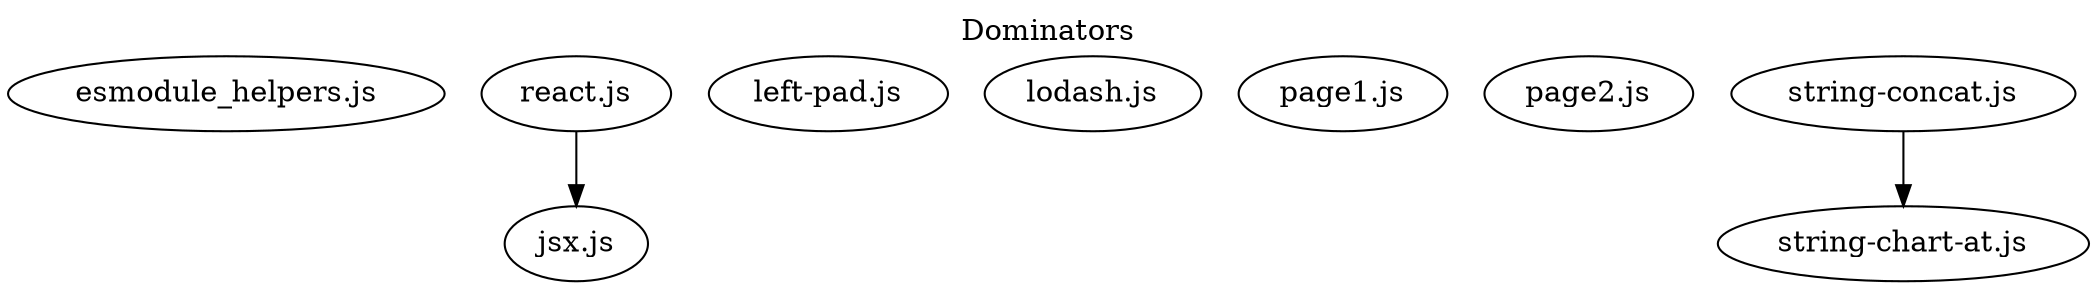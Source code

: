 digraph dominators {
  labelloc="t";
  label="Dominators";

  "esmodule_helpers.js";
  "jsx.js";
  "left-pad.js";
  "lodash.js";
  "page1.js";
  "page2.js";
  "react.js";
  "string-chart-at.js";
  "string-concat.js";

  "react.js" -> "jsx.js";
  "string-concat.js" -> "string-chart-at.js";
}
